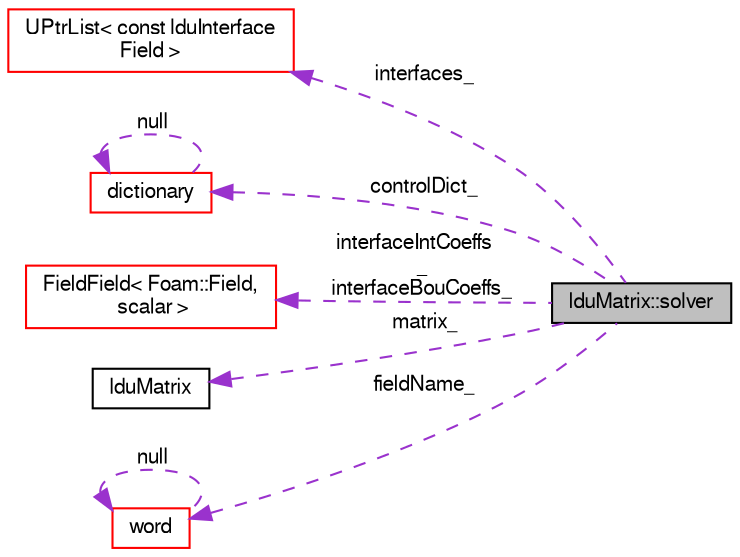digraph "lduMatrix::solver"
{
  bgcolor="transparent";
  edge [fontname="FreeSans",fontsize="10",labelfontname="FreeSans",labelfontsize="10"];
  node [fontname="FreeSans",fontsize="10",shape=record];
  rankdir="LR";
  Node9 [label="lduMatrix::solver",height=0.2,width=0.4,color="black", fillcolor="grey75", style="filled", fontcolor="black"];
  Node10 -> Node9 [dir="back",color="darkorchid3",fontsize="10",style="dashed",label=" interfaces_" ,fontname="FreeSans"];
  Node10 [label="UPtrList\< const lduInterface\lField \>",height=0.2,width=0.4,color="red",URL="$a25990.html"];
  Node12 -> Node9 [dir="back",color="darkorchid3",fontsize="10",style="dashed",label=" controlDict_" ,fontname="FreeSans"];
  Node12 [label="dictionary",height=0.2,width=0.4,color="red",URL="$a26014.html",tooltip="A list of keyword definitions, which are a keyword followed by any number of values (e..."];
  Node12 -> Node12 [dir="back",color="darkorchid3",fontsize="10",style="dashed",label=" null" ,fontname="FreeSans"];
  Node25 -> Node9 [dir="back",color="darkorchid3",fontsize="10",style="dashed",label=" interfaceIntCoeffs\l_\ninterfaceBouCoeffs_" ,fontname="FreeSans"];
  Node25 [label="FieldField\< Foam::Field,\l scalar \>",height=0.2,width=0.4,color="red",URL="$a26422.html"];
  Node31 -> Node9 [dir="back",color="darkorchid3",fontsize="10",style="dashed",label=" matrix_" ,fontname="FreeSans"];
  Node31 [label="lduMatrix",height=0.2,width=0.4,color="black",URL="$a26882.html",tooltip="lduMatrix is a general matrix class in which the coefficients are stored as three arrays..."];
  Node32 -> Node9 [dir="back",color="darkorchid3",fontsize="10",style="dashed",label=" fieldName_" ,fontname="FreeSans"];
  Node32 [label="word",height=0.2,width=0.4,color="red",URL="$a28258.html",tooltip="A class for handling words, derived from string. "];
  Node32 -> Node32 [dir="back",color="darkorchid3",fontsize="10",style="dashed",label=" null" ,fontname="FreeSans"];
}
